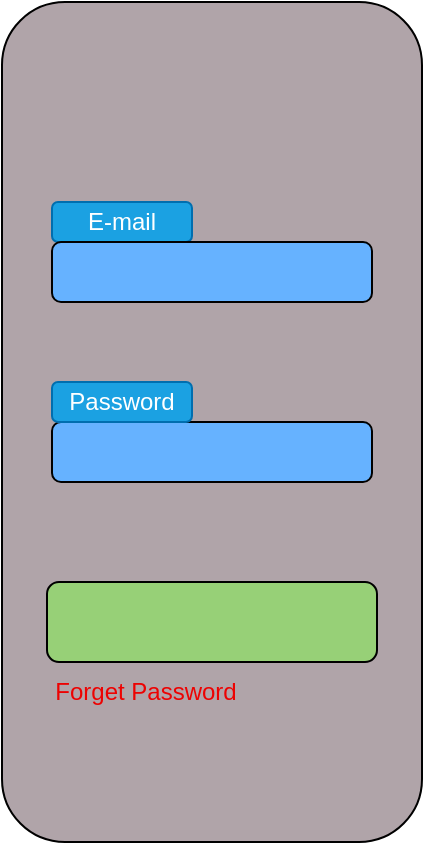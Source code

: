 <mxfile version="21.6.5" type="device">
  <diagram name="Login Page" id="geE3002dTY7cXh_IBIFB">
    <mxGraphModel dx="954" dy="603" grid="1" gridSize="10" guides="1" tooltips="1" connect="1" arrows="1" fold="1" page="1" pageScale="1" pageWidth="850" pageHeight="1100" math="0" shadow="0">
      <root>
        <mxCell id="0" />
        <mxCell id="1" parent="0" />
        <mxCell id="xpUimuEQAJsZrHLwUcYp-1" value="" style="rounded=1;whiteSpace=wrap;html=1;fillColor=#B0A4A9;" parent="1" vertex="1">
          <mxGeometry x="190" y="100" width="210" height="420" as="geometry" />
        </mxCell>
        <mxCell id="xpUimuEQAJsZrHLwUcYp-3" value="" style="rounded=1;whiteSpace=wrap;html=1;fillColor=#66B2FF;" parent="1" vertex="1">
          <mxGeometry x="215" y="310" width="160" height="30" as="geometry" />
        </mxCell>
        <mxCell id="xpUimuEQAJsZrHLwUcYp-4" value="E-mail" style="rounded=1;whiteSpace=wrap;html=1;fillColor=#1ba1e2;fontColor=#ffffff;strokeColor=#006EAF;" parent="1" vertex="1">
          <mxGeometry x="215" y="200" width="70" height="20" as="geometry" />
        </mxCell>
        <mxCell id="jszK8AKpvRvAAWxT3N1Z-1" value="" style="rounded=1;whiteSpace=wrap;html=1;fillColor=#66B2FF;" vertex="1" parent="1">
          <mxGeometry x="215" y="220" width="160" height="30" as="geometry" />
        </mxCell>
        <mxCell id="jszK8AKpvRvAAWxT3N1Z-2" value="Password" style="rounded=1;whiteSpace=wrap;html=1;fillColor=#1ba1e2;fontColor=#ffffff;strokeColor=#006EAF;" vertex="1" parent="1">
          <mxGeometry x="215" y="290" width="70" height="20" as="geometry" />
        </mxCell>
        <mxCell id="jszK8AKpvRvAAWxT3N1Z-3" value="" style="rounded=1;whiteSpace=wrap;html=1;fillColor=#97D077;" vertex="1" parent="1">
          <mxGeometry x="212.5" y="390" width="165" height="40" as="geometry" />
        </mxCell>
        <mxCell id="jszK8AKpvRvAAWxT3N1Z-4" value="Forget Password" style="text;html=1;strokeColor=none;fillColor=none;align=center;verticalAlign=middle;whiteSpace=wrap;rounded=0;fontColor=#ed0202;" vertex="1" parent="1">
          <mxGeometry x="212.5" y="430" width="97.5" height="30" as="geometry" />
        </mxCell>
      </root>
    </mxGraphModel>
  </diagram>
</mxfile>
